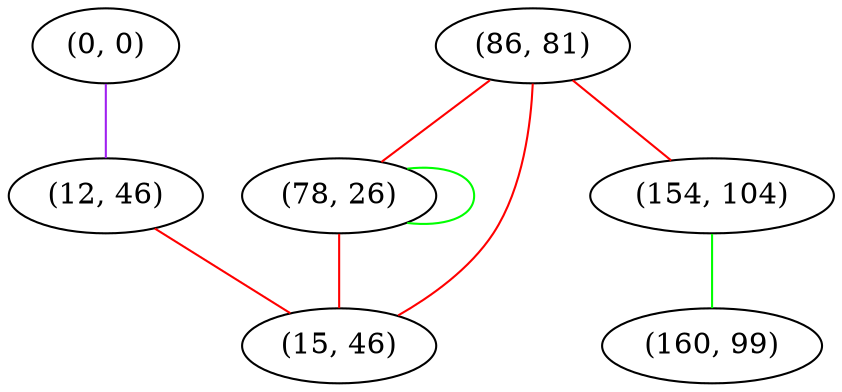 graph "" {
"(0, 0)";
"(12, 46)";
"(86, 81)";
"(154, 104)";
"(78, 26)";
"(15, 46)";
"(160, 99)";
"(0, 0)" -- "(12, 46)"  [color=purple, key=0, weight=4];
"(12, 46)" -- "(15, 46)"  [color=red, key=0, weight=1];
"(86, 81)" -- "(154, 104)"  [color=red, key=0, weight=1];
"(86, 81)" -- "(15, 46)"  [color=red, key=0, weight=1];
"(86, 81)" -- "(78, 26)"  [color=red, key=0, weight=1];
"(154, 104)" -- "(160, 99)"  [color=green, key=0, weight=2];
"(78, 26)" -- "(15, 46)"  [color=red, key=0, weight=1];
"(78, 26)" -- "(78, 26)"  [color=green, key=0, weight=2];
}
